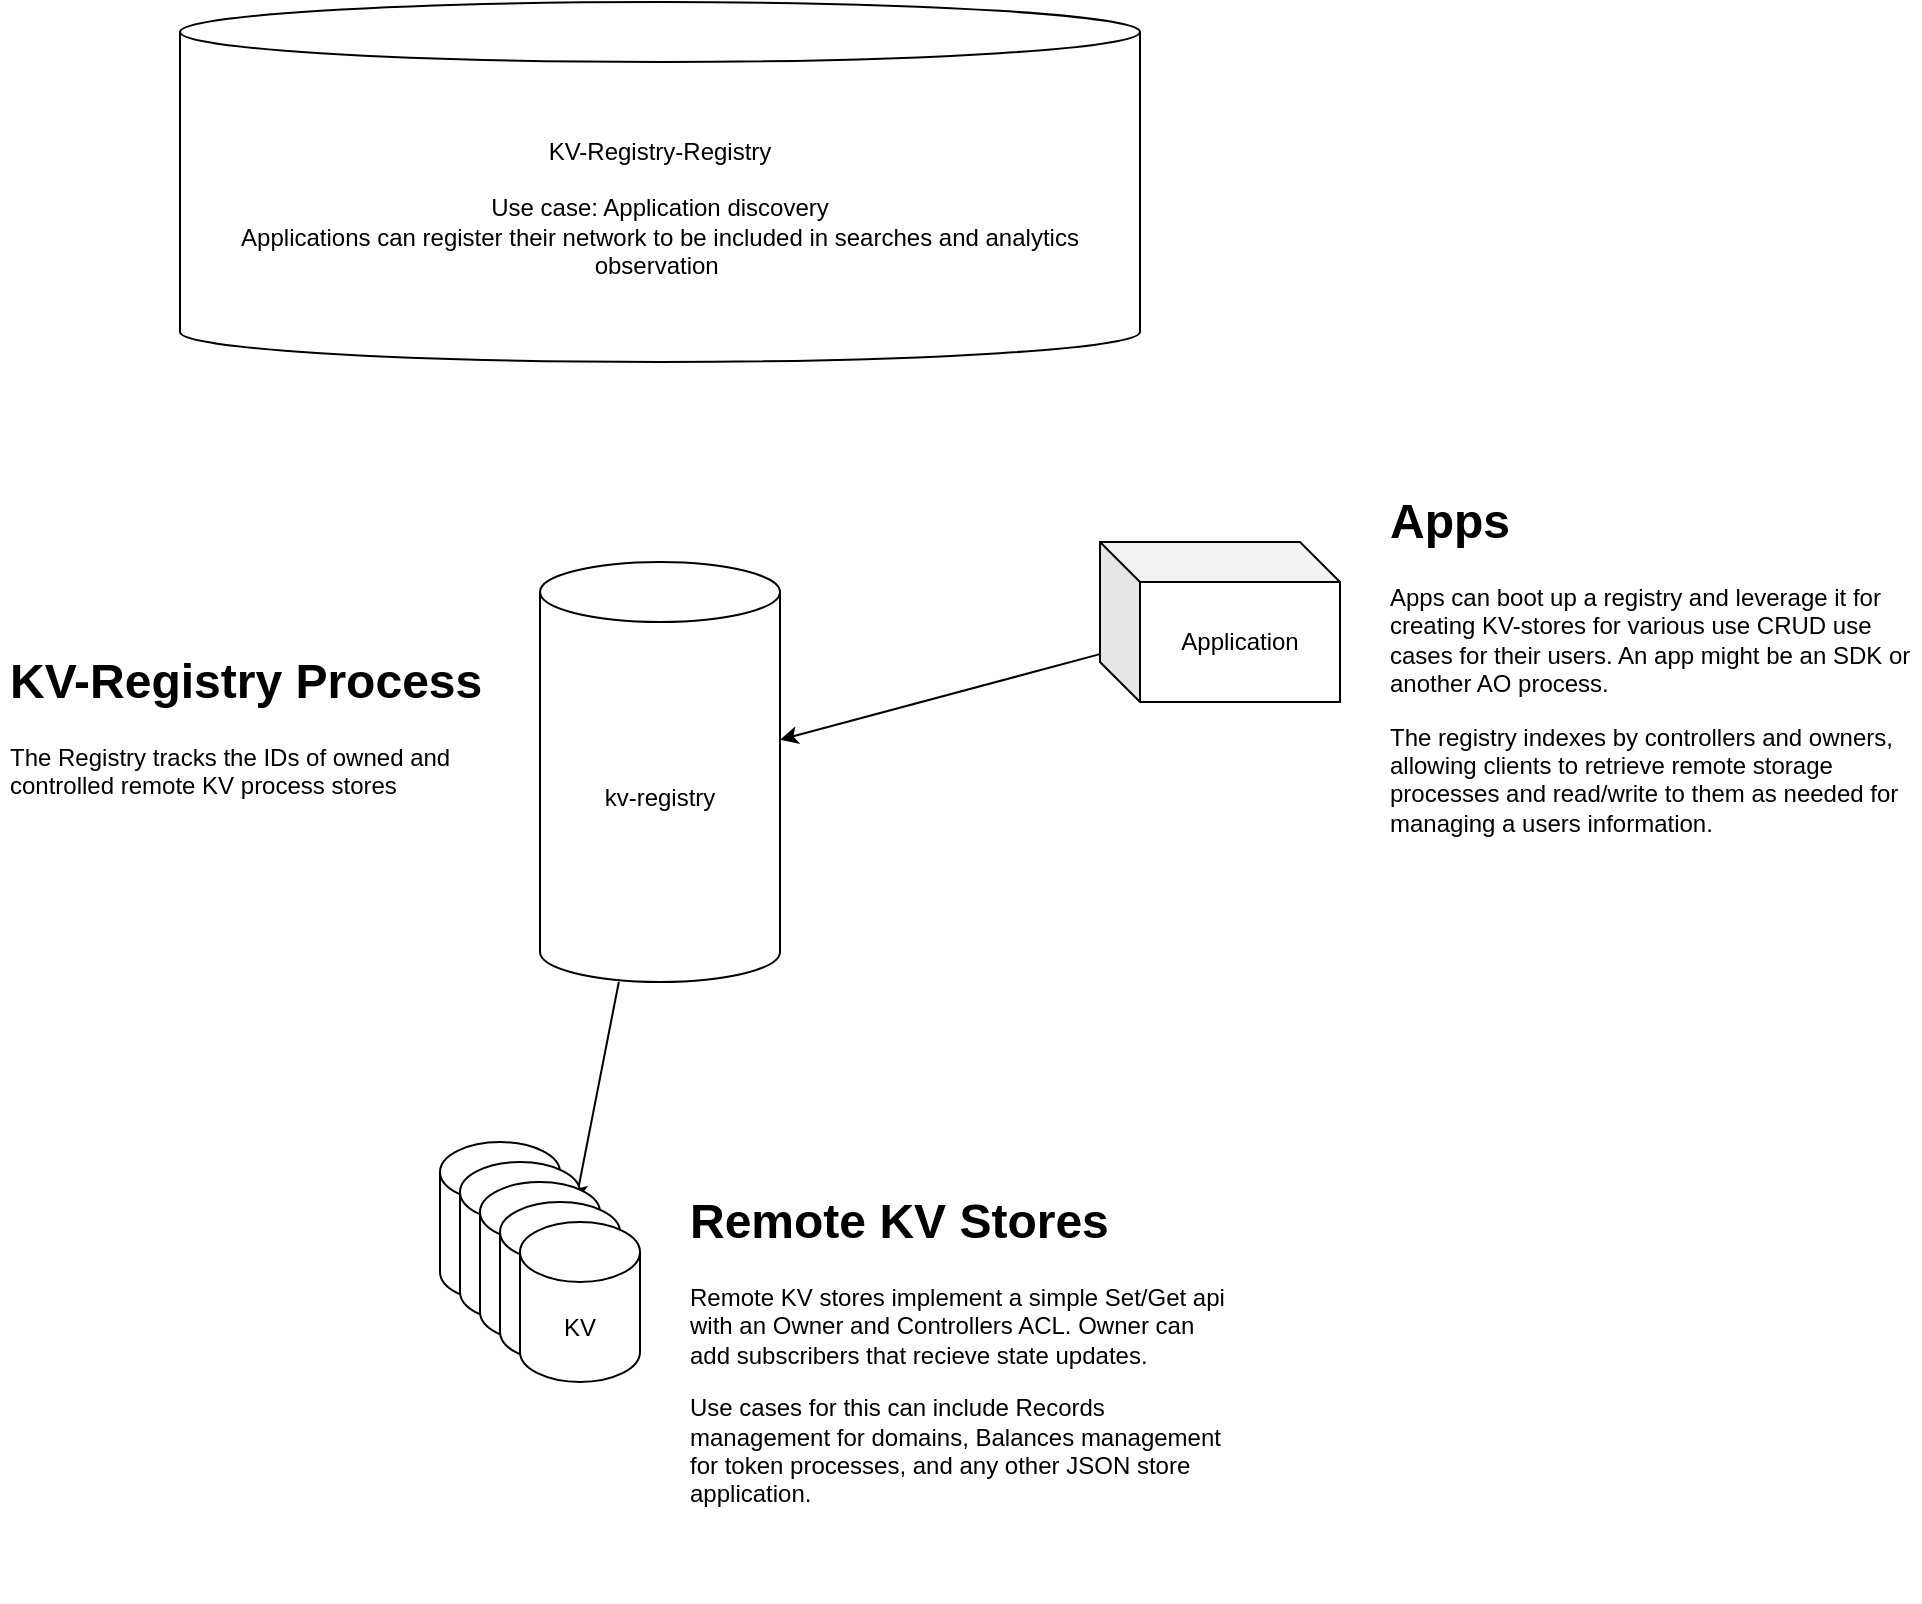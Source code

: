 <mxfile>
    <diagram id="MbuvBxkvtzVM7U2rt_h6" name="Page-1">
        <mxGraphModel dx="2809" dy="1888" grid="1" gridSize="10" guides="1" tooltips="1" connect="1" arrows="1" fold="1" page="1" pageScale="1" pageWidth="850" pageHeight="1100" math="0" shadow="0">
            <root>
                <mxCell id="0"/>
                <mxCell id="1" parent="0"/>
                <mxCell id="10" style="edgeStyle=none;html=1;" edge="1" parent="1" source="2" target="7">
                    <mxGeometry relative="1" as="geometry"/>
                </mxCell>
                <mxCell id="2" value="kv-registry" style="shape=cylinder3;whiteSpace=wrap;html=1;boundedLbl=1;backgroundOutline=1;size=15;" vertex="1" parent="1">
                    <mxGeometry x="140" y="200" width="120" height="210" as="geometry"/>
                </mxCell>
                <mxCell id="3" value="&lt;h1&gt;KV-Registry Process&lt;/h1&gt;&lt;p&gt;The Registry tracks the IDs of owned and controlled remote KV process stores&lt;/p&gt;" style="text;html=1;strokeColor=none;fillColor=none;spacing=5;spacingTop=-20;whiteSpace=wrap;overflow=hidden;rounded=0;" vertex="1" parent="1">
                    <mxGeometry x="-130" y="240" width="250" height="120" as="geometry"/>
                </mxCell>
                <mxCell id="9" value="" style="group" vertex="1" connectable="0" parent="1">
                    <mxGeometry x="90" y="490" width="100" height="120" as="geometry"/>
                </mxCell>
                <mxCell id="4" value="KV" style="shape=cylinder3;whiteSpace=wrap;html=1;boundedLbl=1;backgroundOutline=1;size=15;" vertex="1" parent="9">
                    <mxGeometry width="60" height="80" as="geometry"/>
                </mxCell>
                <mxCell id="5" value="KV" style="shape=cylinder3;whiteSpace=wrap;html=1;boundedLbl=1;backgroundOutline=1;size=15;" vertex="1" parent="9">
                    <mxGeometry x="10" y="10" width="60" height="80" as="geometry"/>
                </mxCell>
                <mxCell id="6" value="KV" style="shape=cylinder3;whiteSpace=wrap;html=1;boundedLbl=1;backgroundOutline=1;size=15;" vertex="1" parent="9">
                    <mxGeometry x="20" y="20" width="60" height="80" as="geometry"/>
                </mxCell>
                <mxCell id="7" value="KV" style="shape=cylinder3;whiteSpace=wrap;html=1;boundedLbl=1;backgroundOutline=1;size=15;" vertex="1" parent="9">
                    <mxGeometry x="30" y="30" width="60" height="80" as="geometry"/>
                </mxCell>
                <mxCell id="8" value="KV" style="shape=cylinder3;whiteSpace=wrap;html=1;boundedLbl=1;backgroundOutline=1;size=15;" vertex="1" parent="9">
                    <mxGeometry x="40" y="40" width="60" height="80" as="geometry"/>
                </mxCell>
                <mxCell id="11" value="&lt;h1&gt;Remote KV Stores&lt;/h1&gt;&lt;p&gt;Remote KV stores implement a simple Set/Get api with an Owner and Controllers ACL. Owner can add subscribers that recieve state updates.&lt;/p&gt;&lt;p&gt;Use cases for this can include Records management for domains, Balances management for token processes, and any other JSON store application.&lt;/p&gt;" style="text;html=1;strokeColor=none;fillColor=none;spacing=5;spacingTop=-20;whiteSpace=wrap;overflow=hidden;rounded=0;" vertex="1" parent="1">
                    <mxGeometry x="210" y="510" width="280" height="210" as="geometry"/>
                </mxCell>
                <mxCell id="12" value="Application" style="shape=cube;whiteSpace=wrap;html=1;boundedLbl=1;backgroundOutline=1;darkOpacity=0.05;darkOpacity2=0.1;" vertex="1" parent="1">
                    <mxGeometry x="420" y="190" width="120" height="80" as="geometry"/>
                </mxCell>
                <mxCell id="13" value="" style="endArrow=classic;html=1;" edge="1" parent="1" source="12" target="2">
                    <mxGeometry width="50" height="50" relative="1" as="geometry">
                        <mxPoint x="600" y="450" as="sourcePoint"/>
                        <mxPoint x="650" y="400" as="targetPoint"/>
                    </mxGeometry>
                </mxCell>
                <mxCell id="14" value="&lt;h1&gt;Apps&lt;/h1&gt;&lt;p&gt;Apps can boot up a registry and leverage it for creating KV-stores for various use CRUD use cases for their users. An app might be an SDK or another AO process.&lt;/p&gt;&lt;p&gt;The registry indexes by controllers and owners, allowing clients to retrieve remote storage processes and read/write to them as needed for managing a users information.&lt;/p&gt;" style="text;html=1;strokeColor=none;fillColor=none;spacing=5;spacingTop=-20;whiteSpace=wrap;overflow=hidden;rounded=0;" vertex="1" parent="1">
                    <mxGeometry x="560" y="160" width="270" height="180" as="geometry"/>
                </mxCell>
                <mxCell id="15" value="KV-Registry-Registry&lt;br&gt;&lt;br&gt;Use case: Application discovery&lt;br&gt;Applications can register their network to be included in searches and analytics observation&amp;nbsp;" style="shape=cylinder3;whiteSpace=wrap;html=1;boundedLbl=1;backgroundOutline=1;size=15;" vertex="1" parent="1">
                    <mxGeometry x="-40" y="-80" width="480" height="180" as="geometry"/>
                </mxCell>
            </root>
        </mxGraphModel>
    </diagram>
</mxfile>